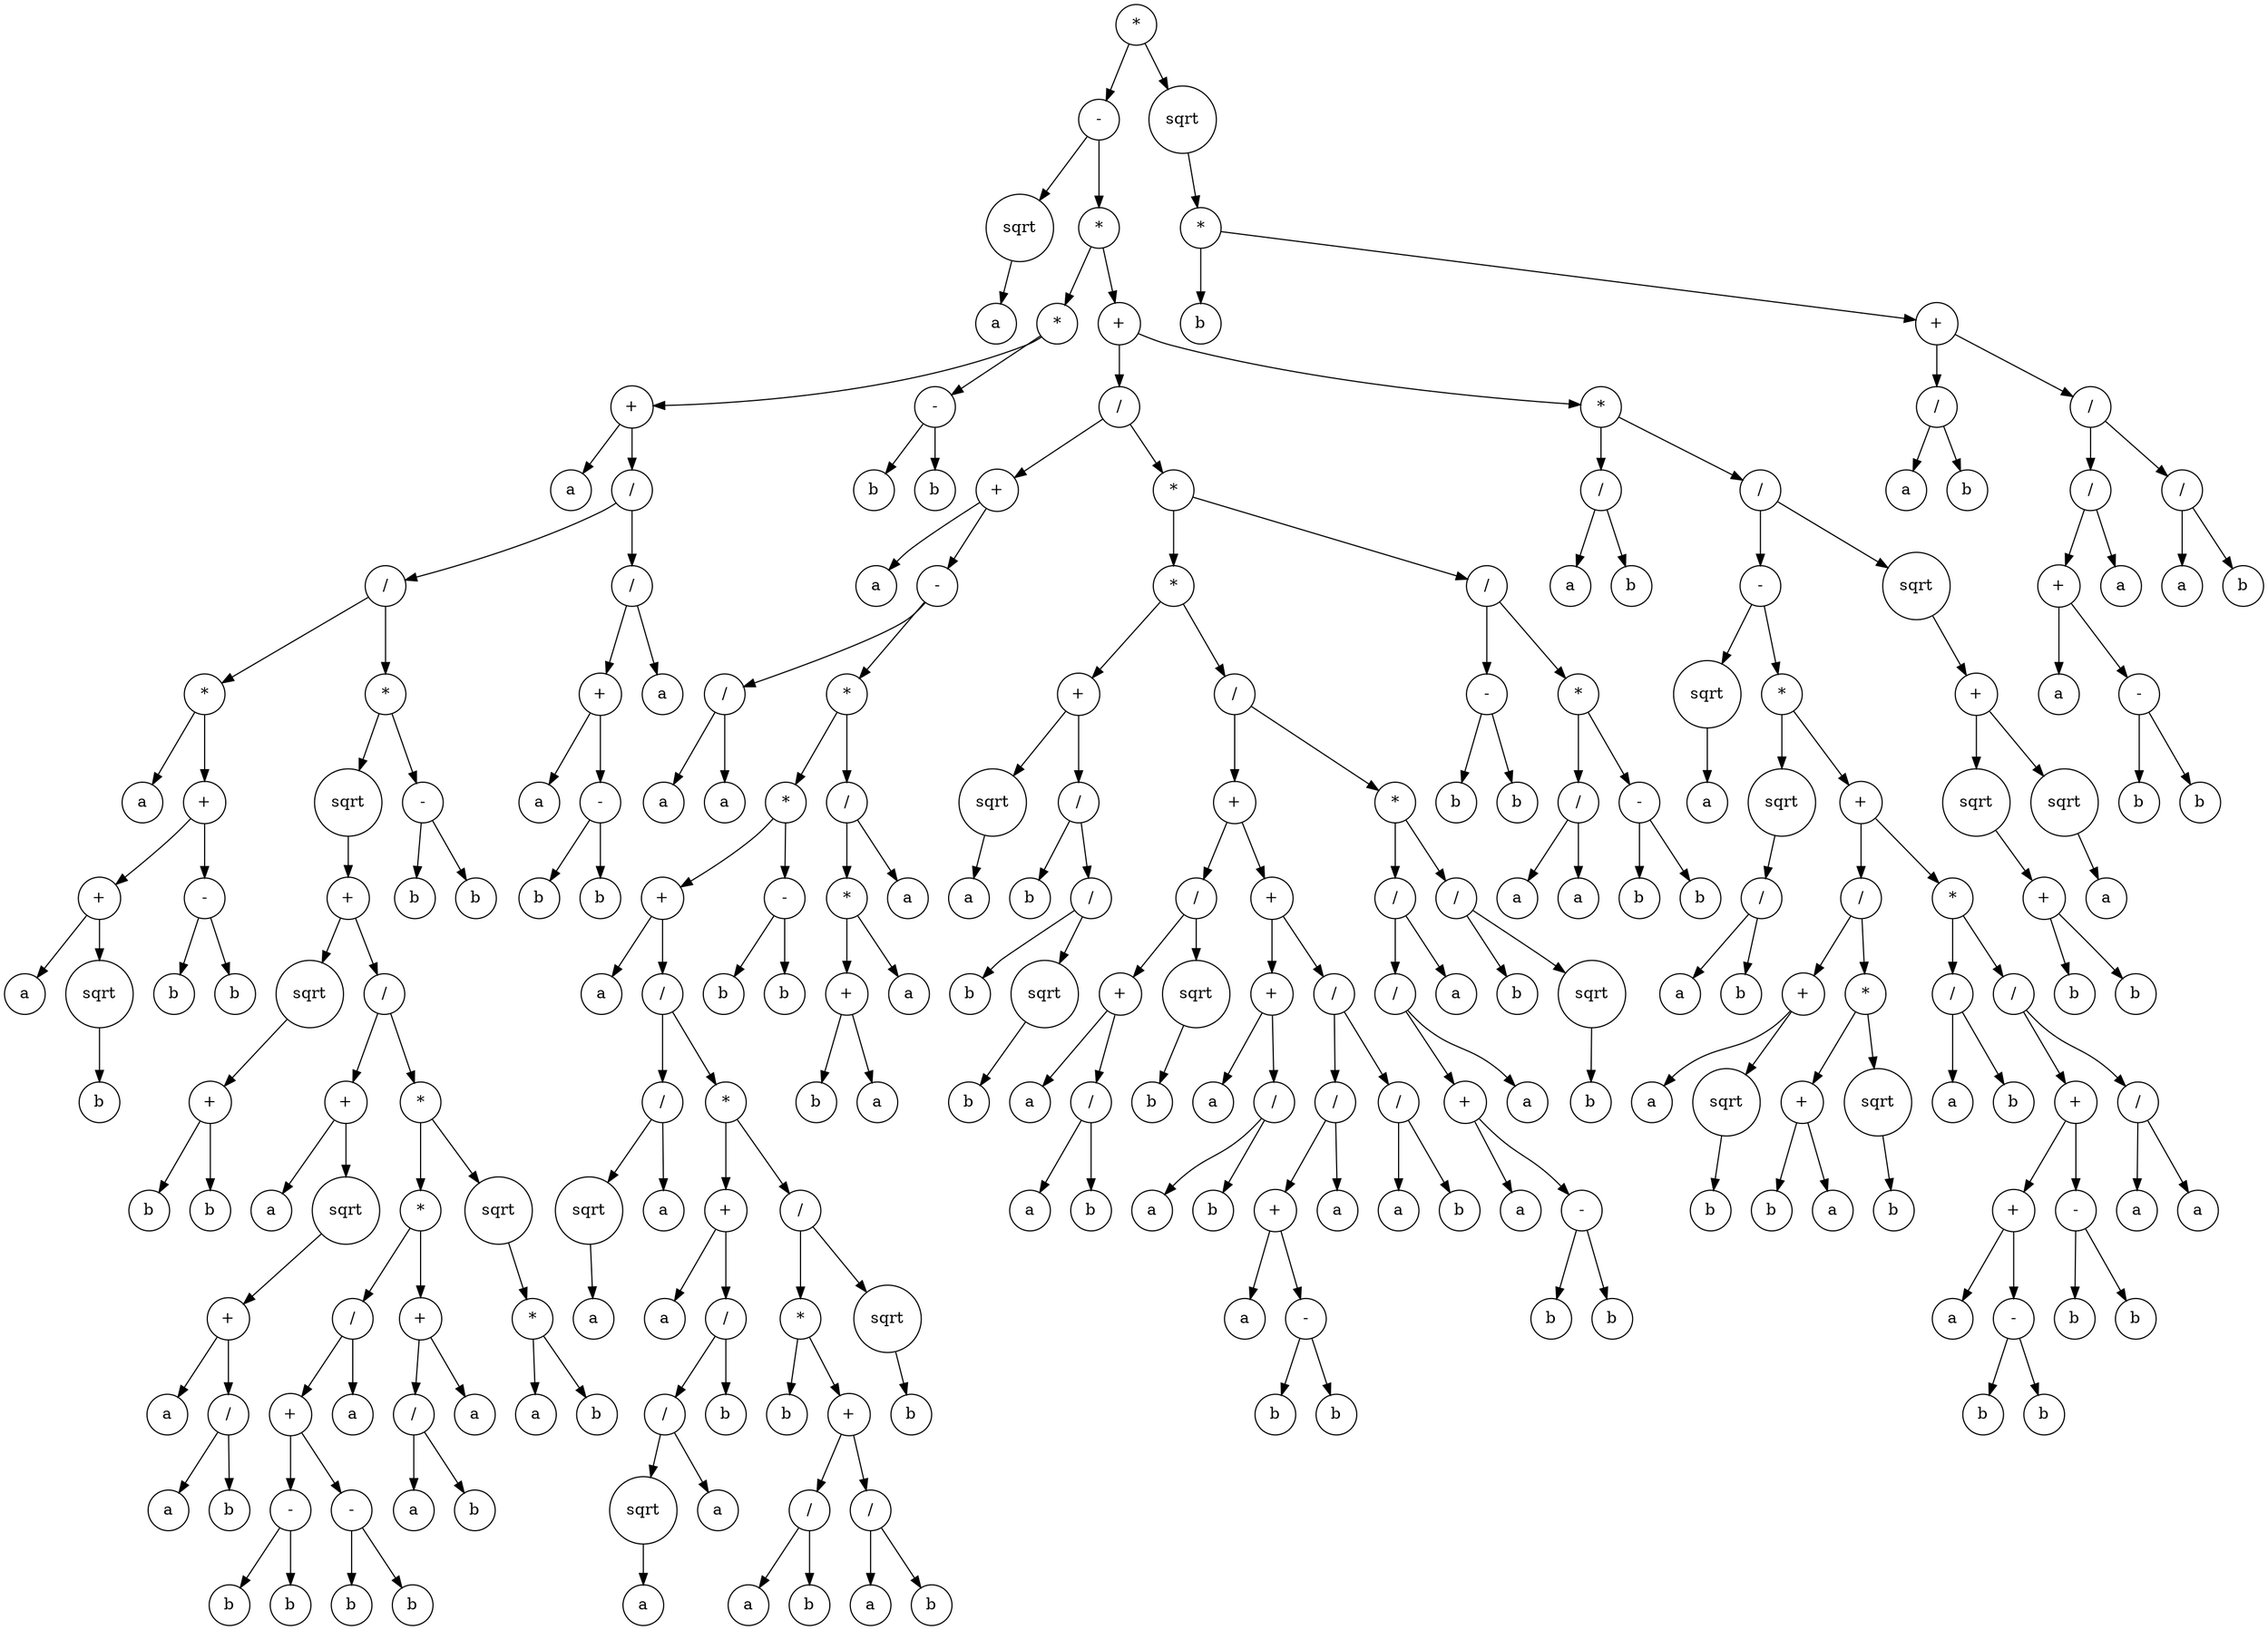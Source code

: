 digraph g {
graph [ordering=out];
node [shape=circle];
n[label = "*"];
n0[label = "-"];
n00[label = "sqrt"];
n000[label = "a"];
n00 -> n000;
n0 -> n00;
n01[label = "*"];
n010[label = "*"];
n0100[label = "+"];
n01000[label = "a"];
n0100 -> n01000;
n01001[label = "/"];
n010010[label = "/"];
n0100100[label = "*"];
n01001000[label = "a"];
n0100100 -> n01001000;
n01001001[label = "+"];
n010010010[label = "+"];
n0100100100[label = "a"];
n010010010 -> n0100100100;
n0100100101[label = "sqrt"];
n01001001010[label = "b"];
n0100100101 -> n01001001010;
n010010010 -> n0100100101;
n01001001 -> n010010010;
n010010011[label = "-"];
n0100100110[label = "b"];
n010010011 -> n0100100110;
n0100100111[label = "b"];
n010010011 -> n0100100111;
n01001001 -> n010010011;
n0100100 -> n01001001;
n010010 -> n0100100;
n0100101[label = "*"];
n01001010[label = "sqrt"];
n010010100[label = "+"];
n0100101000[label = "sqrt"];
n01001010000[label = "+"];
n010010100000[label = "b"];
n01001010000 -> n010010100000;
n010010100001[label = "b"];
n01001010000 -> n010010100001;
n0100101000 -> n01001010000;
n010010100 -> n0100101000;
n0100101001[label = "/"];
n01001010010[label = "+"];
n010010100100[label = "a"];
n01001010010 -> n010010100100;
n010010100101[label = "sqrt"];
n0100101001010[label = "+"];
n01001010010100[label = "a"];
n0100101001010 -> n01001010010100;
n01001010010101[label = "/"];
n010010100101010[label = "a"];
n01001010010101 -> n010010100101010;
n010010100101011[label = "b"];
n01001010010101 -> n010010100101011;
n0100101001010 -> n01001010010101;
n010010100101 -> n0100101001010;
n01001010010 -> n010010100101;
n0100101001 -> n01001010010;
n01001010011[label = "*"];
n010010100110[label = "*"];
n0100101001100[label = "/"];
n01001010011000[label = "+"];
n010010100110000[label = "-"];
n0100101001100000[label = "b"];
n010010100110000 -> n0100101001100000;
n0100101001100001[label = "b"];
n010010100110000 -> n0100101001100001;
n01001010011000 -> n010010100110000;
n010010100110001[label = "-"];
n0100101001100010[label = "b"];
n010010100110001 -> n0100101001100010;
n0100101001100011[label = "b"];
n010010100110001 -> n0100101001100011;
n01001010011000 -> n010010100110001;
n0100101001100 -> n01001010011000;
n01001010011001[label = "a"];
n0100101001100 -> n01001010011001;
n010010100110 -> n0100101001100;
n0100101001101[label = "+"];
n01001010011010[label = "/"];
n010010100110100[label = "a"];
n01001010011010 -> n010010100110100;
n010010100110101[label = "b"];
n01001010011010 -> n010010100110101;
n0100101001101 -> n01001010011010;
n01001010011011[label = "a"];
n0100101001101 -> n01001010011011;
n010010100110 -> n0100101001101;
n01001010011 -> n010010100110;
n010010100111[label = "sqrt"];
n0100101001110[label = "*"];
n01001010011100[label = "a"];
n0100101001110 -> n01001010011100;
n01001010011101[label = "b"];
n0100101001110 -> n01001010011101;
n010010100111 -> n0100101001110;
n01001010011 -> n010010100111;
n0100101001 -> n01001010011;
n010010100 -> n0100101001;
n01001010 -> n010010100;
n0100101 -> n01001010;
n01001011[label = "-"];
n010010110[label = "b"];
n01001011 -> n010010110;
n010010111[label = "b"];
n01001011 -> n010010111;
n0100101 -> n01001011;
n010010 -> n0100101;
n01001 -> n010010;
n010011[label = "/"];
n0100110[label = "+"];
n01001100[label = "a"];
n0100110 -> n01001100;
n01001101[label = "-"];
n010011010[label = "b"];
n01001101 -> n010011010;
n010011011[label = "b"];
n01001101 -> n010011011;
n0100110 -> n01001101;
n010011 -> n0100110;
n0100111[label = "a"];
n010011 -> n0100111;
n01001 -> n010011;
n0100 -> n01001;
n010 -> n0100;
n0101[label = "-"];
n01010[label = "b"];
n0101 -> n01010;
n01011[label = "b"];
n0101 -> n01011;
n010 -> n0101;
n01 -> n010;
n011[label = "+"];
n0110[label = "/"];
n01100[label = "+"];
n011000[label = "a"];
n01100 -> n011000;
n011001[label = "-"];
n0110010[label = "/"];
n01100100[label = "a"];
n0110010 -> n01100100;
n01100101[label = "a"];
n0110010 -> n01100101;
n011001 -> n0110010;
n0110011[label = "*"];
n01100110[label = "*"];
n011001100[label = "+"];
n0110011000[label = "a"];
n011001100 -> n0110011000;
n0110011001[label = "/"];
n01100110010[label = "/"];
n011001100100[label = "sqrt"];
n0110011001000[label = "a"];
n011001100100 -> n0110011001000;
n01100110010 -> n011001100100;
n011001100101[label = "a"];
n01100110010 -> n011001100101;
n0110011001 -> n01100110010;
n01100110011[label = "*"];
n011001100110[label = "+"];
n0110011001100[label = "a"];
n011001100110 -> n0110011001100;
n0110011001101[label = "/"];
n01100110011010[label = "/"];
n011001100110100[label = "sqrt"];
n0110011001101000[label = "a"];
n011001100110100 -> n0110011001101000;
n01100110011010 -> n011001100110100;
n011001100110101[label = "a"];
n01100110011010 -> n011001100110101;
n0110011001101 -> n01100110011010;
n01100110011011[label = "b"];
n0110011001101 -> n01100110011011;
n011001100110 -> n0110011001101;
n01100110011 -> n011001100110;
n011001100111[label = "/"];
n0110011001110[label = "*"];
n01100110011100[label = "b"];
n0110011001110 -> n01100110011100;
n01100110011101[label = "+"];
n011001100111010[label = "/"];
n0110011001110100[label = "a"];
n011001100111010 -> n0110011001110100;
n0110011001110101[label = "b"];
n011001100111010 -> n0110011001110101;
n01100110011101 -> n011001100111010;
n011001100111011[label = "/"];
n0110011001110110[label = "a"];
n011001100111011 -> n0110011001110110;
n0110011001110111[label = "b"];
n011001100111011 -> n0110011001110111;
n01100110011101 -> n011001100111011;
n0110011001110 -> n01100110011101;
n011001100111 -> n0110011001110;
n0110011001111[label = "sqrt"];
n01100110011110[label = "b"];
n0110011001111 -> n01100110011110;
n011001100111 -> n0110011001111;
n01100110011 -> n011001100111;
n0110011001 -> n01100110011;
n011001100 -> n0110011001;
n01100110 -> n011001100;
n011001101[label = "-"];
n0110011010[label = "b"];
n011001101 -> n0110011010;
n0110011011[label = "b"];
n011001101 -> n0110011011;
n01100110 -> n011001101;
n0110011 -> n01100110;
n01100111[label = "/"];
n011001110[label = "*"];
n0110011100[label = "+"];
n01100111000[label = "b"];
n0110011100 -> n01100111000;
n01100111001[label = "a"];
n0110011100 -> n01100111001;
n011001110 -> n0110011100;
n0110011101[label = "a"];
n011001110 -> n0110011101;
n01100111 -> n011001110;
n011001111[label = "a"];
n01100111 -> n011001111;
n0110011 -> n01100111;
n011001 -> n0110011;
n01100 -> n011001;
n0110 -> n01100;
n01101[label = "*"];
n011010[label = "*"];
n0110100[label = "+"];
n01101000[label = "sqrt"];
n011010000[label = "a"];
n01101000 -> n011010000;
n0110100 -> n01101000;
n01101001[label = "/"];
n011010010[label = "b"];
n01101001 -> n011010010;
n011010011[label = "/"];
n0110100110[label = "b"];
n011010011 -> n0110100110;
n0110100111[label = "sqrt"];
n01101001110[label = "b"];
n0110100111 -> n01101001110;
n011010011 -> n0110100111;
n01101001 -> n011010011;
n0110100 -> n01101001;
n011010 -> n0110100;
n0110101[label = "/"];
n01101010[label = "+"];
n011010100[label = "/"];
n0110101000[label = "+"];
n01101010000[label = "a"];
n0110101000 -> n01101010000;
n01101010001[label = "/"];
n011010100010[label = "a"];
n01101010001 -> n011010100010;
n011010100011[label = "b"];
n01101010001 -> n011010100011;
n0110101000 -> n01101010001;
n011010100 -> n0110101000;
n0110101001[label = "sqrt"];
n01101010010[label = "b"];
n0110101001 -> n01101010010;
n011010100 -> n0110101001;
n01101010 -> n011010100;
n011010101[label = "+"];
n0110101010[label = "+"];
n01101010100[label = "a"];
n0110101010 -> n01101010100;
n01101010101[label = "/"];
n011010101010[label = "a"];
n01101010101 -> n011010101010;
n011010101011[label = "b"];
n01101010101 -> n011010101011;
n0110101010 -> n01101010101;
n011010101 -> n0110101010;
n0110101011[label = "/"];
n01101010110[label = "/"];
n011010101100[label = "+"];
n0110101011000[label = "a"];
n011010101100 -> n0110101011000;
n0110101011001[label = "-"];
n01101010110010[label = "b"];
n0110101011001 -> n01101010110010;
n01101010110011[label = "b"];
n0110101011001 -> n01101010110011;
n011010101100 -> n0110101011001;
n01101010110 -> n011010101100;
n011010101101[label = "a"];
n01101010110 -> n011010101101;
n0110101011 -> n01101010110;
n01101010111[label = "/"];
n011010101110[label = "a"];
n01101010111 -> n011010101110;
n011010101111[label = "b"];
n01101010111 -> n011010101111;
n0110101011 -> n01101010111;
n011010101 -> n0110101011;
n01101010 -> n011010101;
n0110101 -> n01101010;
n01101011[label = "*"];
n011010110[label = "/"];
n0110101100[label = "/"];
n01101011000[label = "+"];
n011010110000[label = "a"];
n01101011000 -> n011010110000;
n011010110001[label = "-"];
n0110101100010[label = "b"];
n011010110001 -> n0110101100010;
n0110101100011[label = "b"];
n011010110001 -> n0110101100011;
n01101011000 -> n011010110001;
n0110101100 -> n01101011000;
n01101011001[label = "a"];
n0110101100 -> n01101011001;
n011010110 -> n0110101100;
n0110101101[label = "a"];
n011010110 -> n0110101101;
n01101011 -> n011010110;
n011010111[label = "/"];
n0110101110[label = "b"];
n011010111 -> n0110101110;
n0110101111[label = "sqrt"];
n01101011110[label = "b"];
n0110101111 -> n01101011110;
n011010111 -> n0110101111;
n01101011 -> n011010111;
n0110101 -> n01101011;
n011010 -> n0110101;
n01101 -> n011010;
n011011[label = "/"];
n0110110[label = "-"];
n01101100[label = "b"];
n0110110 -> n01101100;
n01101101[label = "b"];
n0110110 -> n01101101;
n011011 -> n0110110;
n0110111[label = "*"];
n01101110[label = "/"];
n011011100[label = "a"];
n01101110 -> n011011100;
n011011101[label = "a"];
n01101110 -> n011011101;
n0110111 -> n01101110;
n01101111[label = "-"];
n011011110[label = "b"];
n01101111 -> n011011110;
n011011111[label = "b"];
n01101111 -> n011011111;
n0110111 -> n01101111;
n011011 -> n0110111;
n01101 -> n011011;
n0110 -> n01101;
n011 -> n0110;
n0111[label = "*"];
n01110[label = "/"];
n011100[label = "a"];
n01110 -> n011100;
n011101[label = "b"];
n01110 -> n011101;
n0111 -> n01110;
n01111[label = "/"];
n011110[label = "-"];
n0111100[label = "sqrt"];
n01111000[label = "a"];
n0111100 -> n01111000;
n011110 -> n0111100;
n0111101[label = "*"];
n01111010[label = "sqrt"];
n011110100[label = "/"];
n0111101000[label = "a"];
n011110100 -> n0111101000;
n0111101001[label = "b"];
n011110100 -> n0111101001;
n01111010 -> n011110100;
n0111101 -> n01111010;
n01111011[label = "+"];
n011110110[label = "/"];
n0111101100[label = "+"];
n01111011000[label = "a"];
n0111101100 -> n01111011000;
n01111011001[label = "sqrt"];
n011110110010[label = "b"];
n01111011001 -> n011110110010;
n0111101100 -> n01111011001;
n011110110 -> n0111101100;
n0111101101[label = "*"];
n01111011010[label = "+"];
n011110110100[label = "b"];
n01111011010 -> n011110110100;
n011110110101[label = "a"];
n01111011010 -> n011110110101;
n0111101101 -> n01111011010;
n01111011011[label = "sqrt"];
n011110110110[label = "b"];
n01111011011 -> n011110110110;
n0111101101 -> n01111011011;
n011110110 -> n0111101101;
n01111011 -> n011110110;
n011110111[label = "*"];
n0111101110[label = "/"];
n01111011100[label = "a"];
n0111101110 -> n01111011100;
n01111011101[label = "b"];
n0111101110 -> n01111011101;
n011110111 -> n0111101110;
n0111101111[label = "/"];
n01111011110[label = "+"];
n011110111100[label = "+"];
n0111101111000[label = "a"];
n011110111100 -> n0111101111000;
n0111101111001[label = "-"];
n01111011110010[label = "b"];
n0111101111001 -> n01111011110010;
n01111011110011[label = "b"];
n0111101111001 -> n01111011110011;
n011110111100 -> n0111101111001;
n01111011110 -> n011110111100;
n011110111101[label = "-"];
n0111101111010[label = "b"];
n011110111101 -> n0111101111010;
n0111101111011[label = "b"];
n011110111101 -> n0111101111011;
n01111011110 -> n011110111101;
n0111101111 -> n01111011110;
n01111011111[label = "/"];
n011110111110[label = "a"];
n01111011111 -> n011110111110;
n011110111111[label = "a"];
n01111011111 -> n011110111111;
n0111101111 -> n01111011111;
n011110111 -> n0111101111;
n01111011 -> n011110111;
n0111101 -> n01111011;
n011110 -> n0111101;
n01111 -> n011110;
n011111[label = "sqrt"];
n0111110[label = "+"];
n01111100[label = "sqrt"];
n011111000[label = "+"];
n0111110000[label = "b"];
n011111000 -> n0111110000;
n0111110001[label = "b"];
n011111000 -> n0111110001;
n01111100 -> n011111000;
n0111110 -> n01111100;
n01111101[label = "sqrt"];
n011111010[label = "a"];
n01111101 -> n011111010;
n0111110 -> n01111101;
n011111 -> n0111110;
n01111 -> n011111;
n0111 -> n01111;
n011 -> n0111;
n01 -> n011;
n0 -> n01;
n -> n0;
n1[label = "sqrt"];
n10[label = "*"];
n100[label = "b"];
n10 -> n100;
n101[label = "+"];
n1010[label = "/"];
n10100[label = "a"];
n1010 -> n10100;
n10101[label = "b"];
n1010 -> n10101;
n101 -> n1010;
n1011[label = "/"];
n10110[label = "/"];
n101100[label = "+"];
n1011000[label = "a"];
n101100 -> n1011000;
n1011001[label = "-"];
n10110010[label = "b"];
n1011001 -> n10110010;
n10110011[label = "b"];
n1011001 -> n10110011;
n101100 -> n1011001;
n10110 -> n101100;
n101101[label = "a"];
n10110 -> n101101;
n1011 -> n10110;
n10111[label = "/"];
n101110[label = "a"];
n10111 -> n101110;
n101111[label = "b"];
n10111 -> n101111;
n1011 -> n10111;
n101 -> n1011;
n10 -> n101;
n1 -> n10;
n -> n1;
}
